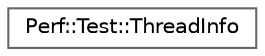 digraph "类继承关系图"
{
 // LATEX_PDF_SIZE
  bgcolor="transparent";
  edge [fontname=Helvetica,fontsize=10,labelfontname=Helvetica,labelfontsize=10];
  node [fontname=Helvetica,fontsize=10,shape=box,height=0.2,width=0.4];
  rankdir="LR";
  Node0 [id="Node000000",label="Perf::Test::ThreadInfo",height=0.2,width=0.4,color="grey40", fillcolor="white", style="filled",URL="$struct_perf_1_1_test_1_1_thread_info.html",tooltip="Struct used by tests running in multiple masters mode"];
}
